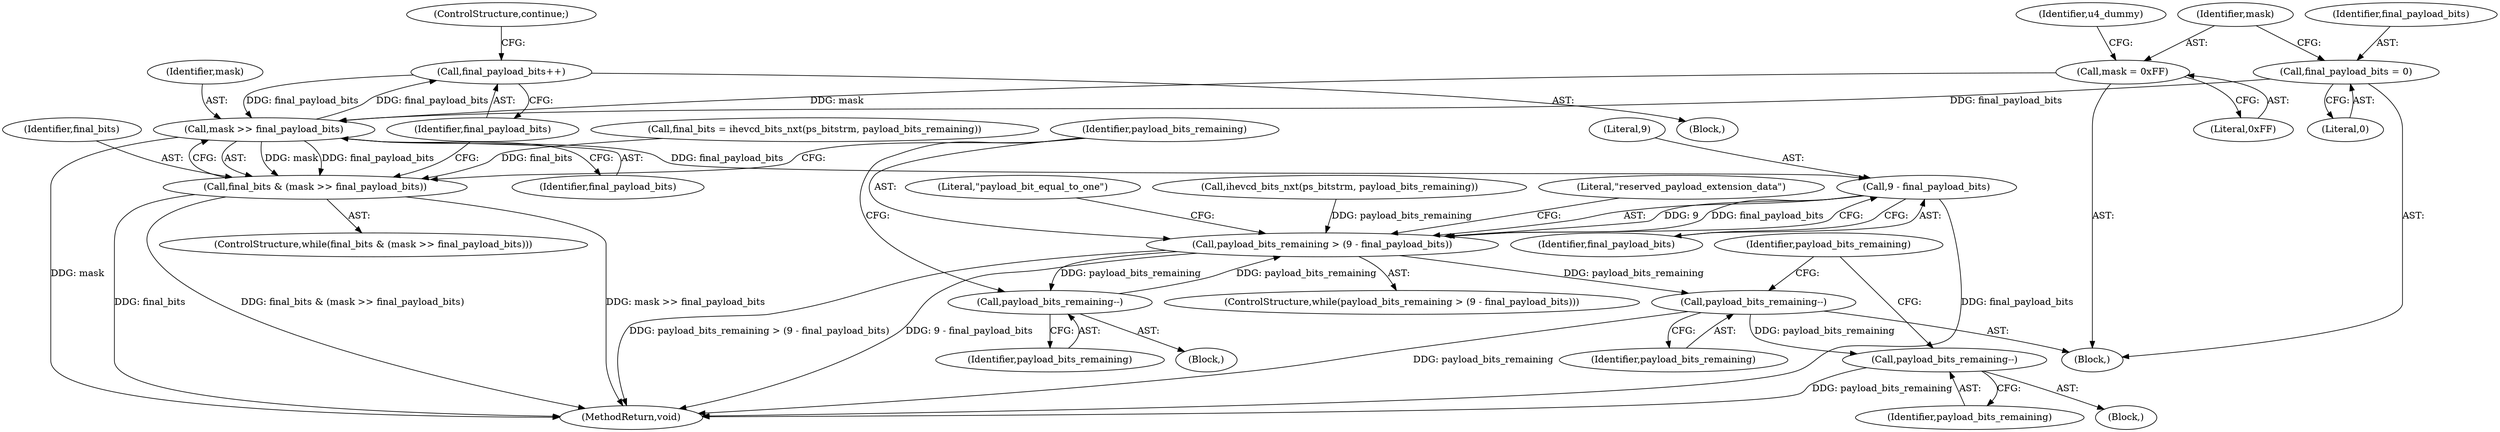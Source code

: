 digraph "0_Android_9f0fb67540d2259e4930d9bd5f1a1a6fb95af862@API" {
"1000391" [label="(Call,final_payload_bits++)"];
"1000387" [label="(Call,mask >> final_payload_bits)"];
"1000358" [label="(Call,mask = 0xFF)"];
"1000391" [label="(Call,final_payload_bits++)"];
"1000354" [label="(Call,final_payload_bits = 0)"];
"1000385" [label="(Call,final_bits & (mask >> final_payload_bits))"];
"1000397" [label="(Call,9 - final_payload_bits)"];
"1000395" [label="(Call,payload_bits_remaining > (9 - final_payload_bits))"];
"1000406" [label="(Call,payload_bits_remaining--)"];
"1000413" [label="(Call,payload_bits_remaining--)"];
"1000423" [label="(Call,payload_bits_remaining--)"];
"1000389" [label="(Identifier,final_payload_bits)"];
"1000379" [label="(Call,final_bits = ihevcd_bits_nxt(ps_bitstrm, payload_bits_remaining))"];
"1000360" [label="(Literal,0xFF)"];
"1000386" [label="(Identifier,final_bits)"];
"1000414" [label="(Identifier,payload_bits_remaining)"];
"1000417" [label="(Block,)"];
"1000398" [label="(Literal,9)"];
"1000413" [label="(Call,payload_bits_remaining--)"];
"1000393" [label="(ControlStructure,continue;)"];
"1000423" [label="(Call,payload_bits_remaining--)"];
"1000354" [label="(Call,final_payload_bits = 0)"];
"1000400" [label="(Block,)"];
"1000356" [label="(Literal,0)"];
"1000355" [label="(Identifier,final_payload_bits)"];
"1000416" [label="(Identifier,payload_bits_remaining)"];
"1000364" [label="(Identifier,u4_dummy)"];
"1000385" [label="(Call,final_bits & (mask >> final_payload_bits))"];
"1000388" [label="(Identifier,mask)"];
"1000381" [label="(Call,ihevcd_bits_nxt(ps_bitstrm, payload_bits_remaining))"];
"1000391" [label="(Call,final_payload_bits++)"];
"1000399" [label="(Identifier,final_payload_bits)"];
"1000424" [label="(Identifier,payload_bits_remaining)"];
"1000359" [label="(Identifier,mask)"];
"1000395" [label="(Call,payload_bits_remaining > (9 - final_payload_bits))"];
"1000406" [label="(Call,payload_bits_remaining--)"];
"1000384" [label="(ControlStructure,while(final_bits & (mask >> final_payload_bits)))"];
"1000396" [label="(Identifier,payload_bits_remaining)"];
"1000394" [label="(ControlStructure,while(payload_bits_remaining > (9 - final_payload_bits)))"];
"1000390" [label="(Block,)"];
"1000387" [label="(Call,mask >> final_payload_bits)"];
"1000402" [label="(Literal,\"reserved_payload_extension_data\")"];
"1000358" [label="(Call,mask = 0xFF)"];
"1000351" [label="(Block,)"];
"1000426" [label="(MethodReturn,void)"];
"1000397" [label="(Call,9 - final_payload_bits)"];
"1000407" [label="(Identifier,payload_bits_remaining)"];
"1000409" [label="(Literal,\"payload_bit_equal_to_one\")"];
"1000392" [label="(Identifier,final_payload_bits)"];
"1000391" -> "1000390"  [label="AST: "];
"1000391" -> "1000392"  [label="CFG: "];
"1000392" -> "1000391"  [label="AST: "];
"1000393" -> "1000391"  [label="CFG: "];
"1000391" -> "1000387"  [label="DDG: final_payload_bits"];
"1000387" -> "1000391"  [label="DDG: final_payload_bits"];
"1000387" -> "1000385"  [label="AST: "];
"1000387" -> "1000389"  [label="CFG: "];
"1000388" -> "1000387"  [label="AST: "];
"1000389" -> "1000387"  [label="AST: "];
"1000385" -> "1000387"  [label="CFG: "];
"1000387" -> "1000426"  [label="DDG: mask"];
"1000387" -> "1000385"  [label="DDG: mask"];
"1000387" -> "1000385"  [label="DDG: final_payload_bits"];
"1000358" -> "1000387"  [label="DDG: mask"];
"1000354" -> "1000387"  [label="DDG: final_payload_bits"];
"1000387" -> "1000397"  [label="DDG: final_payload_bits"];
"1000358" -> "1000351"  [label="AST: "];
"1000358" -> "1000360"  [label="CFG: "];
"1000359" -> "1000358"  [label="AST: "];
"1000360" -> "1000358"  [label="AST: "];
"1000364" -> "1000358"  [label="CFG: "];
"1000354" -> "1000351"  [label="AST: "];
"1000354" -> "1000356"  [label="CFG: "];
"1000355" -> "1000354"  [label="AST: "];
"1000356" -> "1000354"  [label="AST: "];
"1000359" -> "1000354"  [label="CFG: "];
"1000385" -> "1000384"  [label="AST: "];
"1000386" -> "1000385"  [label="AST: "];
"1000392" -> "1000385"  [label="CFG: "];
"1000396" -> "1000385"  [label="CFG: "];
"1000385" -> "1000426"  [label="DDG: mask >> final_payload_bits"];
"1000385" -> "1000426"  [label="DDG: final_bits"];
"1000385" -> "1000426"  [label="DDG: final_bits & (mask >> final_payload_bits)"];
"1000379" -> "1000385"  [label="DDG: final_bits"];
"1000397" -> "1000395"  [label="AST: "];
"1000397" -> "1000399"  [label="CFG: "];
"1000398" -> "1000397"  [label="AST: "];
"1000399" -> "1000397"  [label="AST: "];
"1000395" -> "1000397"  [label="CFG: "];
"1000397" -> "1000426"  [label="DDG: final_payload_bits"];
"1000397" -> "1000395"  [label="DDG: 9"];
"1000397" -> "1000395"  [label="DDG: final_payload_bits"];
"1000395" -> "1000394"  [label="AST: "];
"1000396" -> "1000395"  [label="AST: "];
"1000402" -> "1000395"  [label="CFG: "];
"1000409" -> "1000395"  [label="CFG: "];
"1000395" -> "1000426"  [label="DDG: 9 - final_payload_bits"];
"1000395" -> "1000426"  [label="DDG: payload_bits_remaining > (9 - final_payload_bits)"];
"1000381" -> "1000395"  [label="DDG: payload_bits_remaining"];
"1000406" -> "1000395"  [label="DDG: payload_bits_remaining"];
"1000395" -> "1000406"  [label="DDG: payload_bits_remaining"];
"1000395" -> "1000413"  [label="DDG: payload_bits_remaining"];
"1000406" -> "1000400"  [label="AST: "];
"1000406" -> "1000407"  [label="CFG: "];
"1000407" -> "1000406"  [label="AST: "];
"1000396" -> "1000406"  [label="CFG: "];
"1000413" -> "1000351"  [label="AST: "];
"1000413" -> "1000414"  [label="CFG: "];
"1000414" -> "1000413"  [label="AST: "];
"1000416" -> "1000413"  [label="CFG: "];
"1000413" -> "1000426"  [label="DDG: payload_bits_remaining"];
"1000413" -> "1000423"  [label="DDG: payload_bits_remaining"];
"1000423" -> "1000417"  [label="AST: "];
"1000423" -> "1000424"  [label="CFG: "];
"1000424" -> "1000423"  [label="AST: "];
"1000416" -> "1000423"  [label="CFG: "];
"1000423" -> "1000426"  [label="DDG: payload_bits_remaining"];
}
